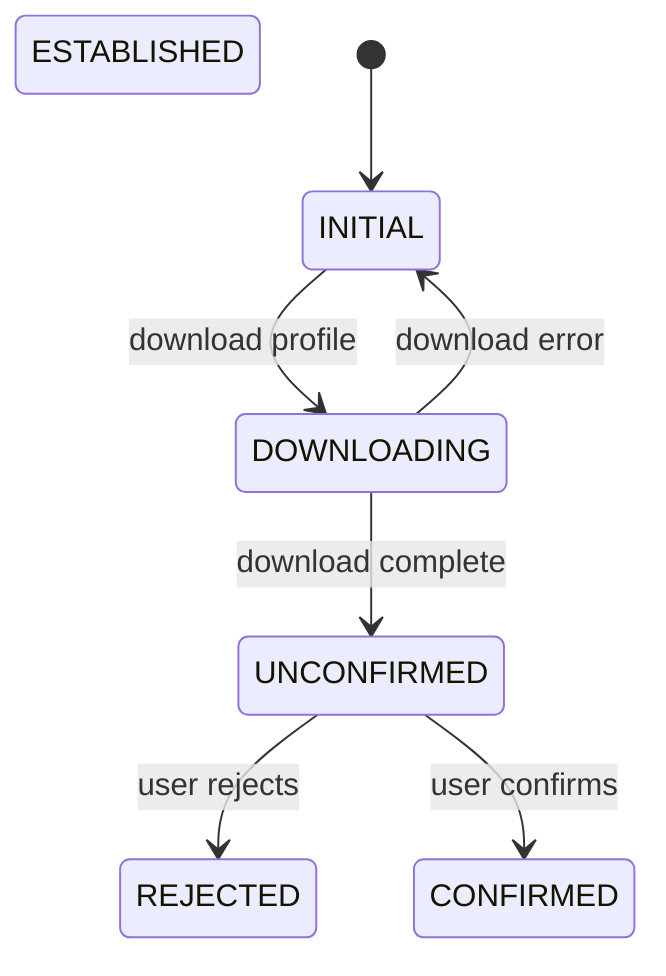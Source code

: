 stateDiagram
  S1: INITIAL
  S2: DOWNLOADING
  S3: UNCONFIRMED
  S4: REJECTED
  S5: CONFIRMED
  S6: ESTABLISHED

  [*] --> S1
  S1 --> S2: download profile
  S2 --> S3: download complete
  S2 --> S1: download error
  S3 --> S4: user rejects
  S3 --> S5: user confirms